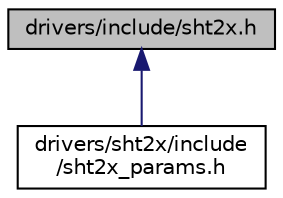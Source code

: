 digraph "drivers/include/sht2x.h"
{
 // LATEX_PDF_SIZE
  edge [fontname="Helvetica",fontsize="10",labelfontname="Helvetica",labelfontsize="10"];
  node [fontname="Helvetica",fontsize="10",shape=record];
  Node1 [label="drivers/include/sht2x.h",height=0.2,width=0.4,color="black", fillcolor="grey75", style="filled", fontcolor="black",tooltip="Device driver implementation for the SHT2x humidity and temperature humidity sensor."];
  Node1 -> Node2 [dir="back",color="midnightblue",fontsize="10",style="solid",fontname="Helvetica"];
  Node2 [label="drivers/sht2x/include\l/sht2x_params.h",height=0.2,width=0.4,color="black", fillcolor="white", style="filled",URL="$sht2x__params_8h.html",tooltip="Default configuration for SHT2x humidity and temperature sensor."];
}
